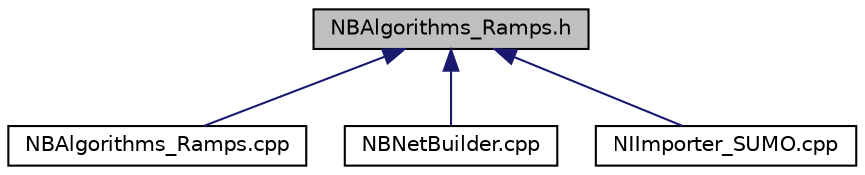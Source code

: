 digraph "NBAlgorithms_Ramps.h"
{
  edge [fontname="Helvetica",fontsize="10",labelfontname="Helvetica",labelfontsize="10"];
  node [fontname="Helvetica",fontsize="10",shape=record];
  Node3 [label="NBAlgorithms_Ramps.h",height=0.2,width=0.4,color="black", fillcolor="grey75", style="filled", fontcolor="black"];
  Node3 -> Node4 [dir="back",color="midnightblue",fontsize="10",style="solid",fontname="Helvetica"];
  Node4 [label="NBAlgorithms_Ramps.cpp",height=0.2,width=0.4,color="black", fillcolor="white", style="filled",URL="$dc/dba/_n_b_algorithms___ramps_8cpp.html"];
  Node3 -> Node5 [dir="back",color="midnightblue",fontsize="10",style="solid",fontname="Helvetica"];
  Node5 [label="NBNetBuilder.cpp",height=0.2,width=0.4,color="black", fillcolor="white", style="filled",URL="$dc/db8/_n_b_net_builder_8cpp.html"];
  Node3 -> Node6 [dir="back",color="midnightblue",fontsize="10",style="solid",fontname="Helvetica"];
  Node6 [label="NIImporter_SUMO.cpp",height=0.2,width=0.4,color="black", fillcolor="white", style="filled",URL="$d8/db1/_n_i_importer___s_u_m_o_8cpp.html"];
}
